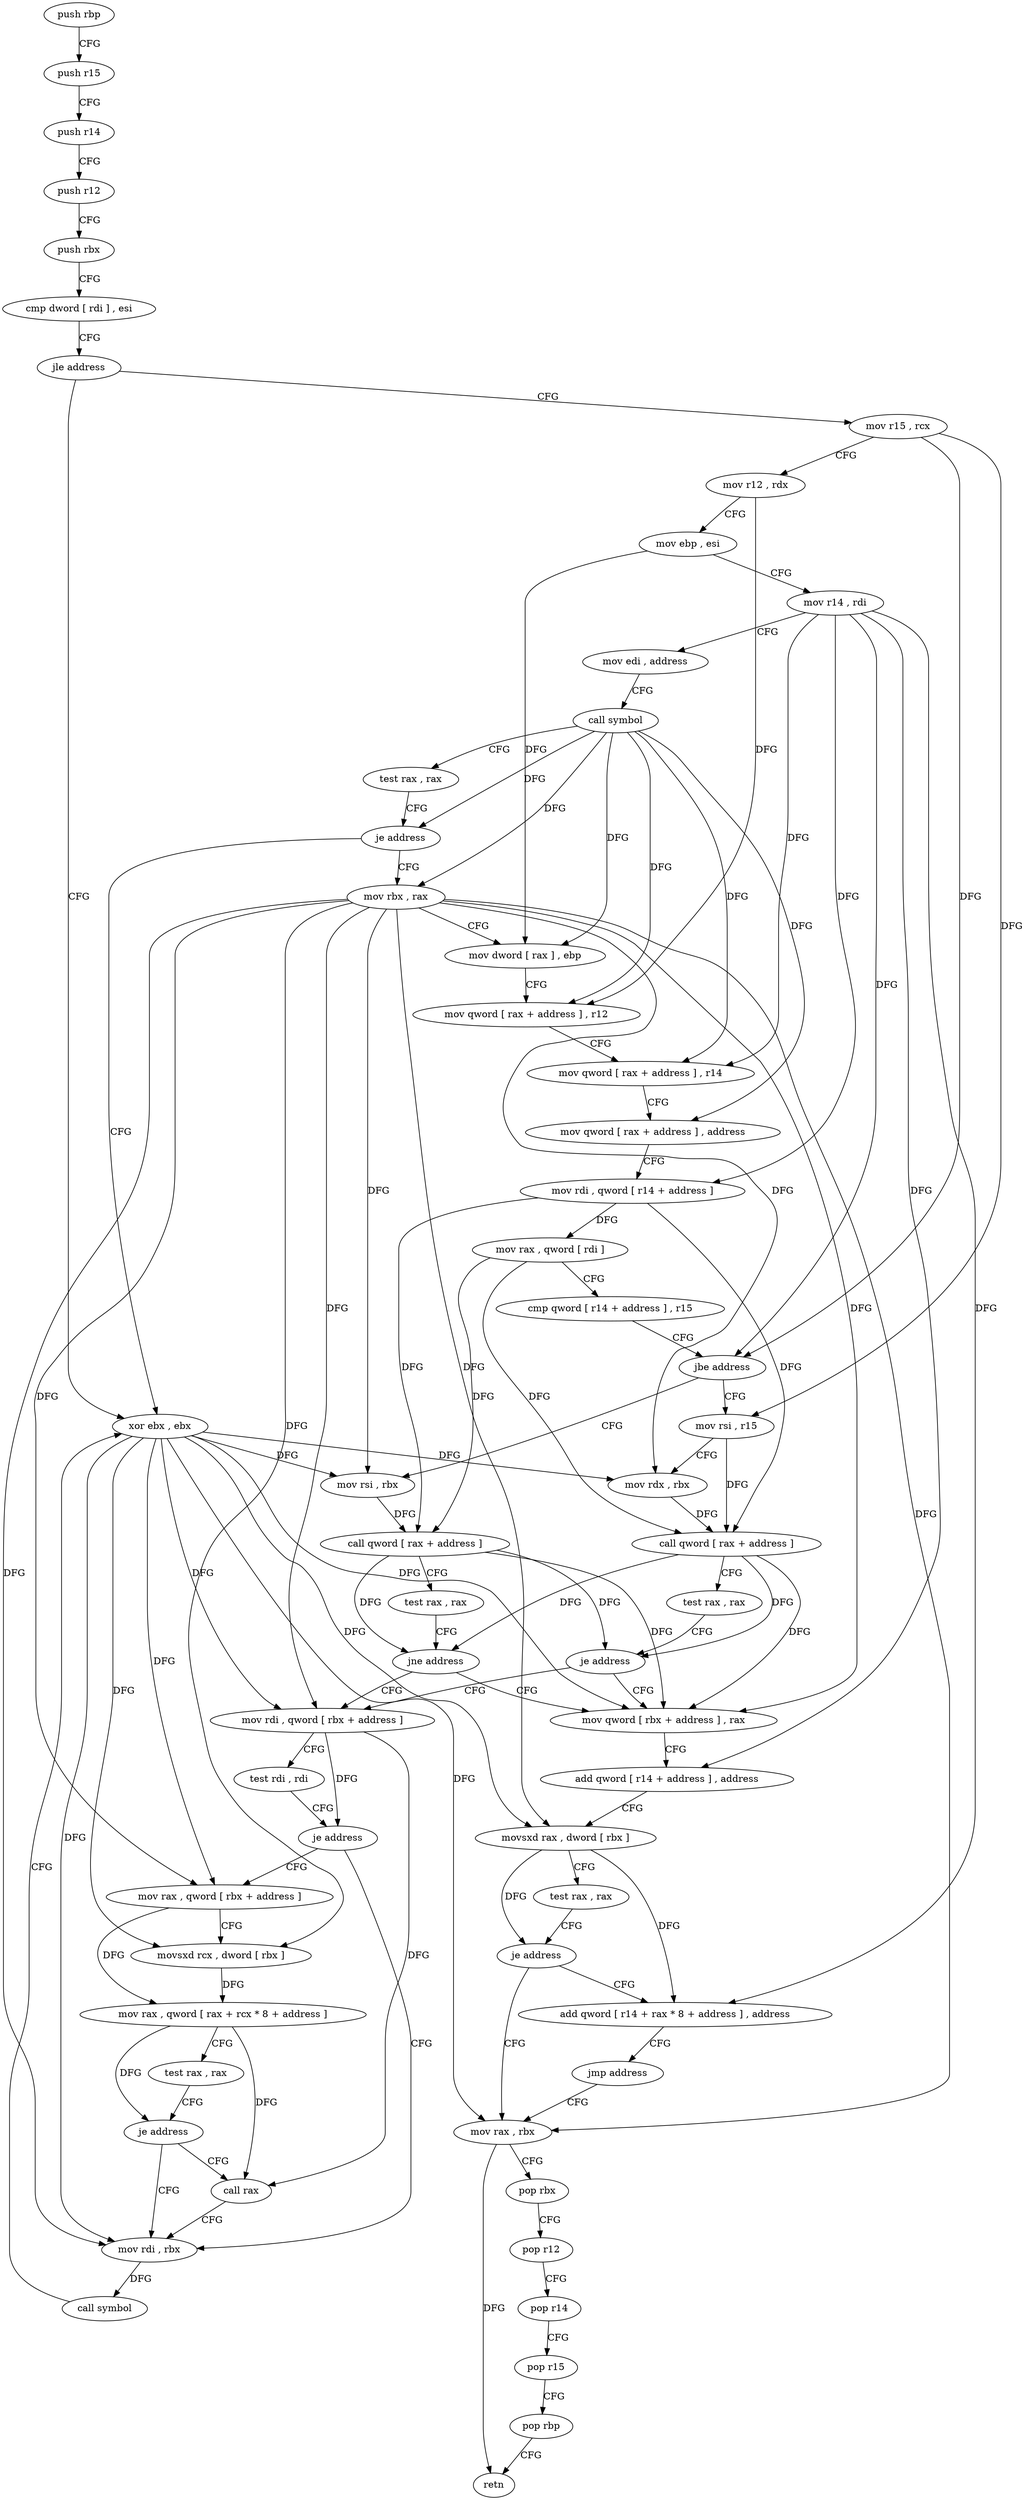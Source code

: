 digraph "func" {
"72176" [label = "push rbp" ]
"72177" [label = "push r15" ]
"72179" [label = "push r14" ]
"72181" [label = "push r12" ]
"72183" [label = "push rbx" ]
"72184" [label = "cmp dword [ rdi ] , esi" ]
"72186" [label = "jle address" ]
"72357" [label = "xor ebx , ebx" ]
"72192" [label = "mov r15 , rcx" ]
"72359" [label = "mov rax , rbx" ]
"72195" [label = "mov r12 , rdx" ]
"72198" [label = "mov ebp , esi" ]
"72200" [label = "mov r14 , rdi" ]
"72203" [label = "mov edi , address" ]
"72208" [label = "call symbol" ]
"72213" [label = "test rax , rax" ]
"72216" [label = "je address" ]
"72222" [label = "mov rbx , rax" ]
"72225" [label = "mov dword [ rax ] , ebp" ]
"72227" [label = "mov qword [ rax + address ] , r12" ]
"72231" [label = "mov qword [ rax + address ] , r14" ]
"72235" [label = "mov qword [ rax + address ] , address" ]
"72243" [label = "mov rdi , qword [ r14 + address ]" ]
"72250" [label = "mov rax , qword [ rdi ]" ]
"72253" [label = "cmp qword [ r14 + address ] , r15" ]
"72260" [label = "jbe address" ]
"72310" [label = "mov rsi , rbx" ]
"72262" [label = "mov rsi , r15" ]
"72313" [label = "call qword [ rax + address ]" ]
"72316" [label = "test rax , rax" ]
"72319" [label = "jne address" ]
"72279" [label = "mov qword [ rbx + address ] , rax" ]
"72321" [label = "mov rdi , qword [ rbx + address ]" ]
"72265" [label = "mov rdx , rbx" ]
"72268" [label = "call qword [ rax + address ]" ]
"72274" [label = "test rax , rax" ]
"72277" [label = "je address" ]
"72283" [label = "add qword [ r14 + address ] , address" ]
"72291" [label = "movsxd rax , dword [ rbx ]" ]
"72294" [label = "test rax , rax" ]
"72297" [label = "je address" ]
"72299" [label = "add qword [ r14 + rax * 8 + address ] , address" ]
"72325" [label = "test rdi , rdi" ]
"72328" [label = "je address" ]
"72349" [label = "mov rdi , rbx" ]
"72330" [label = "mov rax , qword [ rbx + address ]" ]
"72362" [label = "pop rbx" ]
"72363" [label = "pop r12" ]
"72365" [label = "pop r14" ]
"72367" [label = "pop r15" ]
"72369" [label = "pop rbp" ]
"72370" [label = "retn" ]
"72308" [label = "jmp address" ]
"72352" [label = "call symbol" ]
"72334" [label = "movsxd rcx , dword [ rbx ]" ]
"72337" [label = "mov rax , qword [ rax + rcx * 8 + address ]" ]
"72342" [label = "test rax , rax" ]
"72345" [label = "je address" ]
"72347" [label = "call rax" ]
"72176" -> "72177" [ label = "CFG" ]
"72177" -> "72179" [ label = "CFG" ]
"72179" -> "72181" [ label = "CFG" ]
"72181" -> "72183" [ label = "CFG" ]
"72183" -> "72184" [ label = "CFG" ]
"72184" -> "72186" [ label = "CFG" ]
"72186" -> "72357" [ label = "CFG" ]
"72186" -> "72192" [ label = "CFG" ]
"72357" -> "72359" [ label = "DFG" ]
"72357" -> "72310" [ label = "DFG" ]
"72357" -> "72265" [ label = "DFG" ]
"72357" -> "72279" [ label = "DFG" ]
"72357" -> "72291" [ label = "DFG" ]
"72357" -> "72321" [ label = "DFG" ]
"72357" -> "72349" [ label = "DFG" ]
"72357" -> "72330" [ label = "DFG" ]
"72357" -> "72334" [ label = "DFG" ]
"72192" -> "72195" [ label = "CFG" ]
"72192" -> "72260" [ label = "DFG" ]
"72192" -> "72262" [ label = "DFG" ]
"72359" -> "72362" [ label = "CFG" ]
"72359" -> "72370" [ label = "DFG" ]
"72195" -> "72198" [ label = "CFG" ]
"72195" -> "72227" [ label = "DFG" ]
"72198" -> "72200" [ label = "CFG" ]
"72198" -> "72225" [ label = "DFG" ]
"72200" -> "72203" [ label = "CFG" ]
"72200" -> "72231" [ label = "DFG" ]
"72200" -> "72243" [ label = "DFG" ]
"72200" -> "72260" [ label = "DFG" ]
"72200" -> "72283" [ label = "DFG" ]
"72200" -> "72299" [ label = "DFG" ]
"72203" -> "72208" [ label = "CFG" ]
"72208" -> "72213" [ label = "CFG" ]
"72208" -> "72216" [ label = "DFG" ]
"72208" -> "72222" [ label = "DFG" ]
"72208" -> "72225" [ label = "DFG" ]
"72208" -> "72227" [ label = "DFG" ]
"72208" -> "72231" [ label = "DFG" ]
"72208" -> "72235" [ label = "DFG" ]
"72213" -> "72216" [ label = "CFG" ]
"72216" -> "72357" [ label = "CFG" ]
"72216" -> "72222" [ label = "CFG" ]
"72222" -> "72225" [ label = "CFG" ]
"72222" -> "72359" [ label = "DFG" ]
"72222" -> "72310" [ label = "DFG" ]
"72222" -> "72265" [ label = "DFG" ]
"72222" -> "72279" [ label = "DFG" ]
"72222" -> "72291" [ label = "DFG" ]
"72222" -> "72321" [ label = "DFG" ]
"72222" -> "72349" [ label = "DFG" ]
"72222" -> "72330" [ label = "DFG" ]
"72222" -> "72334" [ label = "DFG" ]
"72225" -> "72227" [ label = "CFG" ]
"72227" -> "72231" [ label = "CFG" ]
"72231" -> "72235" [ label = "CFG" ]
"72235" -> "72243" [ label = "CFG" ]
"72243" -> "72250" [ label = "DFG" ]
"72243" -> "72313" [ label = "DFG" ]
"72243" -> "72268" [ label = "DFG" ]
"72250" -> "72253" [ label = "CFG" ]
"72250" -> "72313" [ label = "DFG" ]
"72250" -> "72268" [ label = "DFG" ]
"72253" -> "72260" [ label = "CFG" ]
"72260" -> "72310" [ label = "CFG" ]
"72260" -> "72262" [ label = "CFG" ]
"72310" -> "72313" [ label = "DFG" ]
"72262" -> "72265" [ label = "CFG" ]
"72262" -> "72268" [ label = "DFG" ]
"72313" -> "72316" [ label = "CFG" ]
"72313" -> "72319" [ label = "DFG" ]
"72313" -> "72277" [ label = "DFG" ]
"72313" -> "72279" [ label = "DFG" ]
"72316" -> "72319" [ label = "CFG" ]
"72319" -> "72279" [ label = "CFG" ]
"72319" -> "72321" [ label = "CFG" ]
"72279" -> "72283" [ label = "CFG" ]
"72321" -> "72325" [ label = "CFG" ]
"72321" -> "72328" [ label = "DFG" ]
"72321" -> "72347" [ label = "DFG" ]
"72265" -> "72268" [ label = "DFG" ]
"72268" -> "72274" [ label = "CFG" ]
"72268" -> "72319" [ label = "DFG" ]
"72268" -> "72277" [ label = "DFG" ]
"72268" -> "72279" [ label = "DFG" ]
"72274" -> "72277" [ label = "CFG" ]
"72277" -> "72321" [ label = "CFG" ]
"72277" -> "72279" [ label = "CFG" ]
"72283" -> "72291" [ label = "CFG" ]
"72291" -> "72294" [ label = "CFG" ]
"72291" -> "72297" [ label = "DFG" ]
"72291" -> "72299" [ label = "DFG" ]
"72294" -> "72297" [ label = "CFG" ]
"72297" -> "72359" [ label = "CFG" ]
"72297" -> "72299" [ label = "CFG" ]
"72299" -> "72308" [ label = "CFG" ]
"72325" -> "72328" [ label = "CFG" ]
"72328" -> "72349" [ label = "CFG" ]
"72328" -> "72330" [ label = "CFG" ]
"72349" -> "72352" [ label = "DFG" ]
"72330" -> "72334" [ label = "CFG" ]
"72330" -> "72337" [ label = "DFG" ]
"72362" -> "72363" [ label = "CFG" ]
"72363" -> "72365" [ label = "CFG" ]
"72365" -> "72367" [ label = "CFG" ]
"72367" -> "72369" [ label = "CFG" ]
"72369" -> "72370" [ label = "CFG" ]
"72308" -> "72359" [ label = "CFG" ]
"72352" -> "72357" [ label = "CFG" ]
"72334" -> "72337" [ label = "DFG" ]
"72337" -> "72342" [ label = "CFG" ]
"72337" -> "72345" [ label = "DFG" ]
"72337" -> "72347" [ label = "DFG" ]
"72342" -> "72345" [ label = "CFG" ]
"72345" -> "72349" [ label = "CFG" ]
"72345" -> "72347" [ label = "CFG" ]
"72347" -> "72349" [ label = "CFG" ]
}

